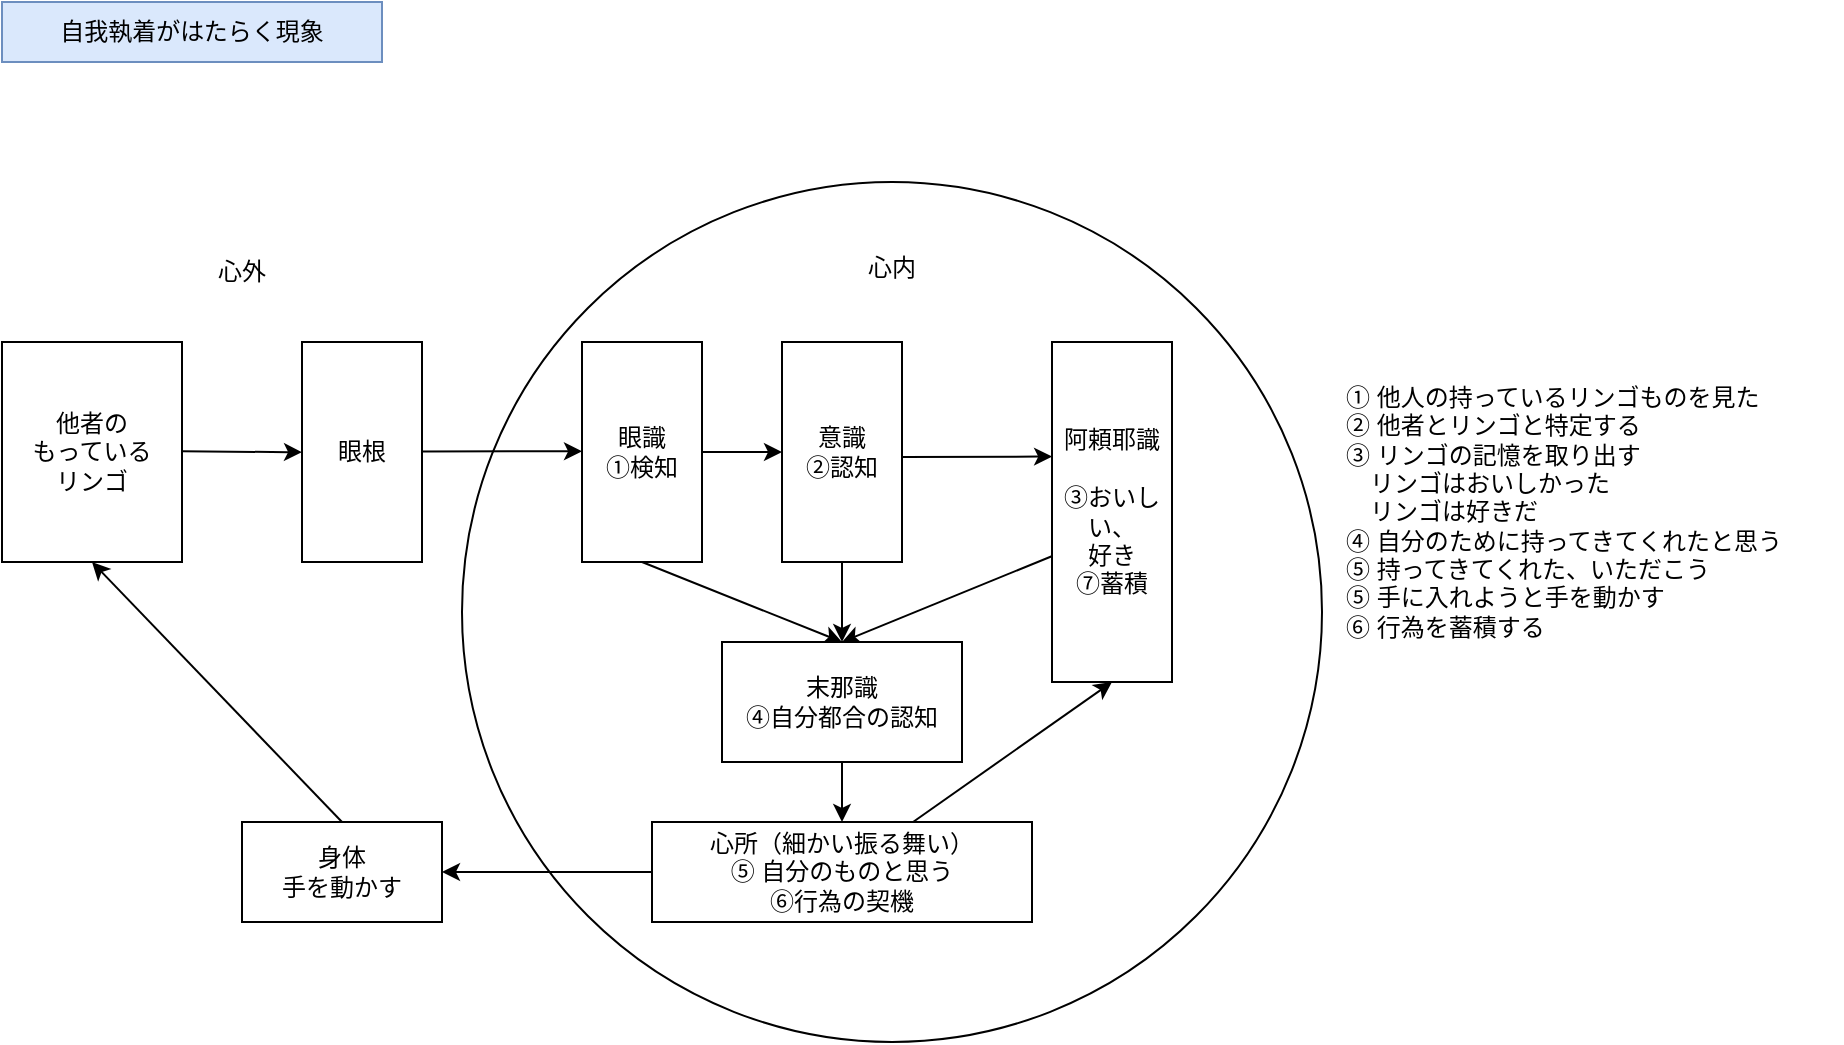 <mxfile version="26.2.13">
  <diagram name="ページ1" id="Avn_IjXBFJIkiu06WHae">
    <mxGraphModel dx="1272" dy="902" grid="1" gridSize="10" guides="1" tooltips="1" connect="1" arrows="1" fold="1" page="1" pageScale="1" pageWidth="1169" pageHeight="827" math="0" shadow="0">
      <root>
        <mxCell id="0" />
        <mxCell id="1" parent="0" />
        <mxCell id="HBVwzdZ3Glg3BGLDMUVo-1" value="自我執着がはたらく現象" style="text;html=1;align=center;verticalAlign=middle;whiteSpace=wrap;rounded=0;fillColor=#dae8fc;strokeColor=#6c8ebf;" parent="1" vertex="1">
          <mxGeometry x="60" y="40" width="190" height="30" as="geometry" />
        </mxCell>
        <mxCell id="HBVwzdZ3Glg3BGLDMUVo-2" value="&lt;div&gt;&lt;br&gt;&lt;/div&gt;&lt;div&gt;&lt;br&gt;&lt;/div&gt;心内" style="ellipse;whiteSpace=wrap;html=1;aspect=fixed;verticalAlign=top;" parent="1" vertex="1">
          <mxGeometry x="290" y="130" width="430" height="430" as="geometry" />
        </mxCell>
        <mxCell id="HBVwzdZ3Glg3BGLDMUVo-3" value="阿頼耶識&lt;div&gt;&lt;br&gt;&lt;div&gt;③おいしい、&lt;/div&gt;&lt;/div&gt;&lt;div&gt;好き&lt;/div&gt;&lt;div&gt;⑦蓄積&lt;/div&gt;" style="rounded=0;whiteSpace=wrap;html=1;" parent="1" vertex="1">
          <mxGeometry x="585" y="210" width="60" height="170" as="geometry" />
        </mxCell>
        <mxCell id="HBVwzdZ3Glg3BGLDMUVo-4" value="心外" style="text;html=1;align=center;verticalAlign=middle;whiteSpace=wrap;rounded=0;" parent="1" vertex="1">
          <mxGeometry x="90" y="160" width="180" height="30" as="geometry" />
        </mxCell>
        <mxCell id="HBVwzdZ3Glg3BGLDMUVo-6" value="眼識&lt;div&gt;①検知&lt;/div&gt;" style="rounded=0;whiteSpace=wrap;html=1;" parent="1" vertex="1">
          <mxGeometry x="350" y="210" width="60" height="110" as="geometry" />
        </mxCell>
        <mxCell id="HBVwzdZ3Glg3BGLDMUVo-7" value="&lt;div&gt;他者の&lt;/div&gt;&lt;div&gt;もっている&lt;/div&gt;リンゴ" style="rounded=0;whiteSpace=wrap;html=1;" parent="1" vertex="1">
          <mxGeometry x="60" y="210" width="90" height="110" as="geometry" />
        </mxCell>
        <mxCell id="HBVwzdZ3Glg3BGLDMUVo-9" value="眼根" style="rounded=0;whiteSpace=wrap;html=1;" parent="1" vertex="1">
          <mxGeometry x="210" y="210" width="60" height="110" as="geometry" />
        </mxCell>
        <mxCell id="HBVwzdZ3Glg3BGLDMUVo-10" value="" style="endArrow=classic;html=1;rounded=0;" parent="1" edge="1">
          <mxGeometry width="50" height="50" relative="1" as="geometry">
            <mxPoint x="150" y="264.66" as="sourcePoint" />
            <mxPoint x="210" y="265.12" as="targetPoint" />
          </mxGeometry>
        </mxCell>
        <mxCell id="HBVwzdZ3Glg3BGLDMUVo-11" value="" style="endArrow=classic;html=1;rounded=0;entryX=0;entryY=0.588;entryDx=0;entryDy=0;entryPerimeter=0;" parent="1" edge="1">
          <mxGeometry width="50" height="50" relative="1" as="geometry">
            <mxPoint x="270" y="264.7" as="sourcePoint" />
            <mxPoint x="350" y="264.66" as="targetPoint" />
          </mxGeometry>
        </mxCell>
        <mxCell id="HBVwzdZ3Glg3BGLDMUVo-14" value="" style="endArrow=classic;html=1;rounded=0;entryX=0.001;entryY=0.337;entryDx=0;entryDy=0;exitX=1;exitY=0.25;exitDx=0;exitDy=0;entryPerimeter=0;" parent="1" target="HBVwzdZ3Glg3BGLDMUVo-3" edge="1">
          <mxGeometry width="50" height="50" relative="1" as="geometry">
            <mxPoint x="510.36" y="267.44" as="sourcePoint" />
            <mxPoint x="550.0" y="260.0" as="targetPoint" />
          </mxGeometry>
        </mxCell>
        <mxCell id="HBVwzdZ3Glg3BGLDMUVo-5" value="意識&lt;div&gt;➁認知&lt;/div&gt;" style="rounded=0;whiteSpace=wrap;html=1;" parent="1" vertex="1">
          <mxGeometry x="450" y="210" width="60" height="110" as="geometry" />
        </mxCell>
        <mxCell id="HBVwzdZ3Glg3BGLDMUVo-15" value="心所（細かい振る舞い）&lt;div&gt;⑤ 自分のものと思う&lt;/div&gt;&lt;div&gt;⑥行為の契機&lt;/div&gt;" style="rounded=0;whiteSpace=wrap;html=1;" parent="1" vertex="1">
          <mxGeometry x="385" y="450" width="190" height="50" as="geometry" />
        </mxCell>
        <mxCell id="HBVwzdZ3Glg3BGLDMUVo-16" value="" style="endArrow=classic;html=1;rounded=0;entryX=0.5;entryY=0;entryDx=0;entryDy=0;exitX=0.5;exitY=1;exitDx=0;exitDy=0;" parent="1" source="HBVwzdZ3Glg3BGLDMUVo-6" target="KZ0onKEbjsjyw-7vjsvZ-1" edge="1">
          <mxGeometry width="50" height="50" relative="1" as="geometry">
            <mxPoint x="420" y="263" as="sourcePoint" />
            <mxPoint x="560" y="263" as="targetPoint" />
          </mxGeometry>
        </mxCell>
        <mxCell id="HBVwzdZ3Glg3BGLDMUVo-17" value="" style="endArrow=classic;html=1;rounded=0;entryX=0;entryY=0.5;entryDx=0;entryDy=0;" parent="1" target="HBVwzdZ3Glg3BGLDMUVo-5" edge="1">
          <mxGeometry width="50" height="50" relative="1" as="geometry">
            <mxPoint x="410" y="265" as="sourcePoint" />
            <mxPoint x="550" y="294.66" as="targetPoint" />
          </mxGeometry>
        </mxCell>
        <mxCell id="HBVwzdZ3Glg3BGLDMUVo-18" value="" style="endArrow=classic;html=1;rounded=0;exitX=-0.002;exitY=0.63;exitDx=0;exitDy=0;entryX=0.5;entryY=0;entryDx=0;entryDy=0;exitPerimeter=0;" parent="1" source="KZ0onKEbjsjyw-7vjsvZ-1" target="HBVwzdZ3Glg3BGLDMUVo-15" edge="1">
          <mxGeometry width="50" height="50" relative="1" as="geometry">
            <mxPoint x="579.22" y="380.86" as="sourcePoint" />
            <mxPoint x="540" y="380.0" as="targetPoint" />
            <Array as="points">
              <mxPoint x="480" y="420" />
            </Array>
          </mxGeometry>
        </mxCell>
        <mxCell id="HBVwzdZ3Glg3BGLDMUVo-20" value="① 他人の持っているリンゴものを見た&lt;div&gt;➁ 他者とリンゴと特定する&lt;/div&gt;&lt;div&gt;&lt;span style=&quot;background-color: transparent; color: light-dark(rgb(0, 0, 0), rgb(255, 255, 255));&quot;&gt;③ リンゴの記憶を取り出す&lt;/span&gt;&lt;/div&gt;&lt;div&gt;　リンゴはおいしかった&lt;/div&gt;&lt;div&gt;　リンゴは好きだ&lt;/div&gt;&lt;div&gt;④&amp;nbsp;&lt;span style=&quot;background-color: transparent; color: light-dark(rgb(0, 0, 0), rgb(255, 255, 255));&quot;&gt;自分のために持ってきてくれたと思う&lt;/span&gt;&lt;/div&gt;&lt;div&gt;&lt;div&gt;⑤ 持ってきてくれた、いただこう&lt;/div&gt;&lt;/div&gt;&lt;div&gt;&lt;span style=&quot;background-color: transparent; color: light-dark(rgb(0, 0, 0), rgb(255, 255, 255));&quot;&gt;⑤ 手に入れようと手を動かす&lt;/span&gt;&lt;/div&gt;&lt;div&gt;&lt;span style=&quot;background-color: transparent; color: light-dark(rgb(0, 0, 0), rgb(255, 255, 255));&quot;&gt;⑥ 行為を蓄積する&lt;/span&gt;&lt;/div&gt;" style="text;html=1;align=left;verticalAlign=middle;whiteSpace=wrap;rounded=0;" parent="1" vertex="1">
          <mxGeometry x="730" y="190" width="250" height="210" as="geometry" />
        </mxCell>
        <mxCell id="HBVwzdZ3Glg3BGLDMUVo-23" value="" style="endArrow=classic;html=1;rounded=0;exitX=0.5;exitY=1;exitDx=0;exitDy=0;entryX=0.5;entryY=0;entryDx=0;entryDy=0;" parent="1" source="HBVwzdZ3Glg3BGLDMUVo-5" target="KZ0onKEbjsjyw-7vjsvZ-1" edge="1">
          <mxGeometry width="50" height="50" relative="1" as="geometry">
            <mxPoint x="490.003" y="340.0" as="sourcePoint" />
            <mxPoint x="534.42" y="350.37" as="targetPoint" />
          </mxGeometry>
        </mxCell>
        <mxCell id="HBVwzdZ3Glg3BGLDMUVo-25" value="" style="endArrow=classic;html=1;rounded=0;exitX=0;exitY=0.5;exitDx=0;exitDy=0;entryX=1;entryY=0.5;entryDx=0;entryDy=0;" parent="1" source="HBVwzdZ3Glg3BGLDMUVo-15" target="HBVwzdZ3Glg3BGLDMUVo-26" edge="1">
          <mxGeometry width="50" height="50" relative="1" as="geometry">
            <mxPoint x="380" y="426" as="sourcePoint" />
            <mxPoint x="270" y="424" as="targetPoint" />
          </mxGeometry>
        </mxCell>
        <mxCell id="HBVwzdZ3Glg3BGLDMUVo-26" value="身体&lt;div&gt;手を動かす&lt;/div&gt;" style="rounded=0;whiteSpace=wrap;html=1;" parent="1" vertex="1">
          <mxGeometry x="180" y="450" width="100" height="50" as="geometry" />
        </mxCell>
        <mxCell id="HBVwzdZ3Glg3BGLDMUVo-27" value="" style="endArrow=classic;html=1;rounded=0;entryX=0.5;entryY=1;entryDx=0;entryDy=0;" parent="1" source="HBVwzdZ3Glg3BGLDMUVo-15" target="HBVwzdZ3Glg3BGLDMUVo-3" edge="1">
          <mxGeometry width="50" height="50" relative="1" as="geometry">
            <mxPoint x="652" y="428" as="sourcePoint" />
            <mxPoint x="630" y="490" as="targetPoint" />
          </mxGeometry>
        </mxCell>
        <mxCell id="HBVwzdZ3Glg3BGLDMUVo-28" value="" style="endArrow=classic;html=1;rounded=0;entryX=0.5;entryY=1;entryDx=0;entryDy=0;exitX=0.5;exitY=0;exitDx=0;exitDy=0;" parent="1" source="HBVwzdZ3Glg3BGLDMUVo-26" target="HBVwzdZ3Glg3BGLDMUVo-7" edge="1">
          <mxGeometry width="50" height="50" relative="1" as="geometry">
            <mxPoint x="180" y="360" as="sourcePoint" />
            <mxPoint x="240" y="360.46" as="targetPoint" />
          </mxGeometry>
        </mxCell>
        <mxCell id="KZ0onKEbjsjyw-7vjsvZ-2" value="" style="endArrow=classic;html=1;rounded=0;exitX=-0.002;exitY=0.63;exitDx=0;exitDy=0;entryX=0.5;entryY=0;entryDx=0;entryDy=0;exitPerimeter=0;" parent="1" source="HBVwzdZ3Glg3BGLDMUVo-3" target="KZ0onKEbjsjyw-7vjsvZ-1" edge="1">
          <mxGeometry width="50" height="50" relative="1" as="geometry">
            <mxPoint x="585" y="317" as="sourcePoint" />
            <mxPoint x="480" y="450" as="targetPoint" />
          </mxGeometry>
        </mxCell>
        <mxCell id="KZ0onKEbjsjyw-7vjsvZ-1" value="末那識&lt;div&gt;④自分都合の認知&lt;/div&gt;" style="rounded=0;whiteSpace=wrap;html=1;" parent="1" vertex="1">
          <mxGeometry x="420" y="360" width="120" height="60" as="geometry" />
        </mxCell>
      </root>
    </mxGraphModel>
  </diagram>
</mxfile>
